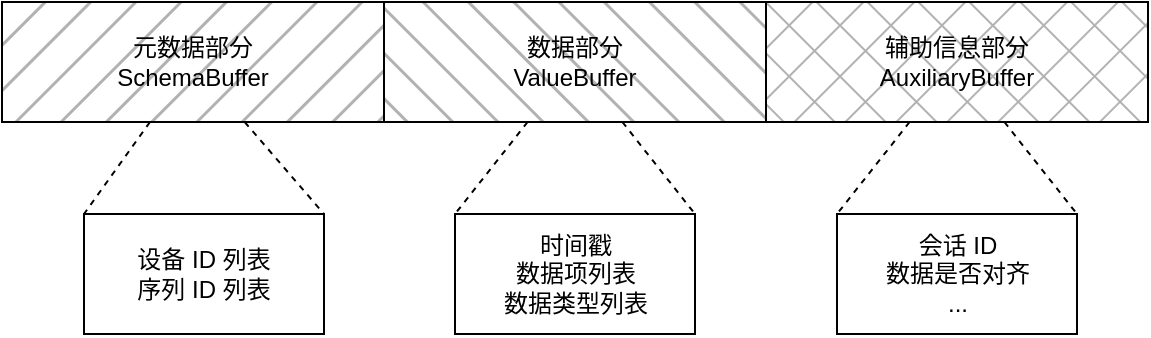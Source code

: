 <mxfile version="23.1.5" type="device">
  <diagram name="第 1 页" id="2SDPz-kkzf-G0TsS5xjm">
    <mxGraphModel dx="1025" dy="854" grid="0" gridSize="10" guides="1" tooltips="1" connect="1" arrows="1" fold="1" page="1" pageScale="1" pageWidth="600" pageHeight="200" math="0" shadow="0">
      <root>
        <mxCell id="0" />
        <mxCell id="1" parent="0" />
        <mxCell id="sB3-YRXydSZ04gTdgp3_-8" style="rounded=0;orthogonalLoop=1;jettySize=auto;html=1;entryX=0;entryY=0;entryDx=0;entryDy=0;dashed=1;endArrow=none;endFill=0;" parent="1" source="sB3-YRXydSZ04gTdgp3_-1" target="sB3-YRXydSZ04gTdgp3_-5" edge="1">
          <mxGeometry relative="1" as="geometry" />
        </mxCell>
        <mxCell id="sB3-YRXydSZ04gTdgp3_-9" style="rounded=0;orthogonalLoop=1;jettySize=auto;html=1;entryX=1;entryY=0;entryDx=0;entryDy=0;dashed=1;endArrow=none;endFill=0;" parent="1" source="sB3-YRXydSZ04gTdgp3_-1" target="sB3-YRXydSZ04gTdgp3_-5" edge="1">
          <mxGeometry relative="1" as="geometry" />
        </mxCell>
        <mxCell id="sB3-YRXydSZ04gTdgp3_-1" value="元数据部分&lt;br&gt;SchemaBuffer" style="rounded=0;whiteSpace=wrap;html=1;fillColor=#000000;strokeColor=#000000;fillStyle=hatch;fillOpacity=30;" parent="1" vertex="1">
          <mxGeometry x="13" y="12" width="191" height="60" as="geometry" />
        </mxCell>
        <mxCell id="sB3-YRXydSZ04gTdgp3_-10" style="rounded=0;orthogonalLoop=1;jettySize=auto;html=1;entryX=0;entryY=0;entryDx=0;entryDy=0;dashed=1;endArrow=none;endFill=0;" parent="1" source="sB3-YRXydSZ04gTdgp3_-2" target="sB3-YRXydSZ04gTdgp3_-6" edge="1">
          <mxGeometry relative="1" as="geometry" />
        </mxCell>
        <mxCell id="sB3-YRXydSZ04gTdgp3_-11" style="rounded=0;orthogonalLoop=1;jettySize=auto;html=1;entryX=1;entryY=0;entryDx=0;entryDy=0;dashed=1;endArrow=none;endFill=0;" parent="1" source="sB3-YRXydSZ04gTdgp3_-2" target="sB3-YRXydSZ04gTdgp3_-6" edge="1">
          <mxGeometry relative="1" as="geometry" />
        </mxCell>
        <mxCell id="sB3-YRXydSZ04gTdgp3_-2" value="数据部分&lt;br&gt;ValueBuffer" style="rounded=0;whiteSpace=wrap;html=1;fillColor=#000000;strokeColor=#000000;fillStyle=hatch;imageAspect=1;fillOpacity=30;strokeOpacity=100;direction=north;" parent="1" vertex="1">
          <mxGeometry x="204" y="12" width="191" height="60" as="geometry" />
        </mxCell>
        <mxCell id="sB3-YRXydSZ04gTdgp3_-12" style="rounded=0;orthogonalLoop=1;jettySize=auto;html=1;entryX=0;entryY=0;entryDx=0;entryDy=0;dashed=1;endArrow=none;endFill=0;" parent="1" source="sB3-YRXydSZ04gTdgp3_-3" target="sB3-YRXydSZ04gTdgp3_-7" edge="1">
          <mxGeometry relative="1" as="geometry" />
        </mxCell>
        <mxCell id="sB3-YRXydSZ04gTdgp3_-13" style="rounded=0;orthogonalLoop=1;jettySize=auto;html=1;entryX=1;entryY=0;entryDx=0;entryDy=0;dashed=1;endArrow=none;endFill=0;" parent="1" source="sB3-YRXydSZ04gTdgp3_-3" target="sB3-YRXydSZ04gTdgp3_-7" edge="1">
          <mxGeometry relative="1" as="geometry" />
        </mxCell>
        <mxCell id="sB3-YRXydSZ04gTdgp3_-3" value="辅助信息部分&lt;br&gt;AuxiliaryBuffer" style="rounded=0;whiteSpace=wrap;html=1;fillColor=#000000;strokeColor=#000000;fillStyle=cross-hatch;fillOpacity=30;" parent="1" vertex="1">
          <mxGeometry x="395" y="12" width="191" height="60" as="geometry" />
        </mxCell>
        <mxCell id="sB3-YRXydSZ04gTdgp3_-5" value="设备 ID 列表&lt;br&gt;序列 ID 列表" style="rounded=0;whiteSpace=wrap;html=1;" parent="1" vertex="1">
          <mxGeometry x="54" y="118" width="120" height="60" as="geometry" />
        </mxCell>
        <mxCell id="sB3-YRXydSZ04gTdgp3_-6" value="时间戳&lt;br&gt;数据项列表&lt;div&gt;数据类型列表&lt;/div&gt;" style="rounded=0;whiteSpace=wrap;html=1;" parent="1" vertex="1">
          <mxGeometry x="239.5" y="118" width="120" height="60" as="geometry" />
        </mxCell>
        <mxCell id="sB3-YRXydSZ04gTdgp3_-7" value="会话 ID&lt;br&gt;数据是否对齐&lt;br&gt;..." style="rounded=0;whiteSpace=wrap;html=1;" parent="1" vertex="1">
          <mxGeometry x="430.5" y="118" width="120" height="60" as="geometry" />
        </mxCell>
      </root>
    </mxGraphModel>
  </diagram>
</mxfile>
